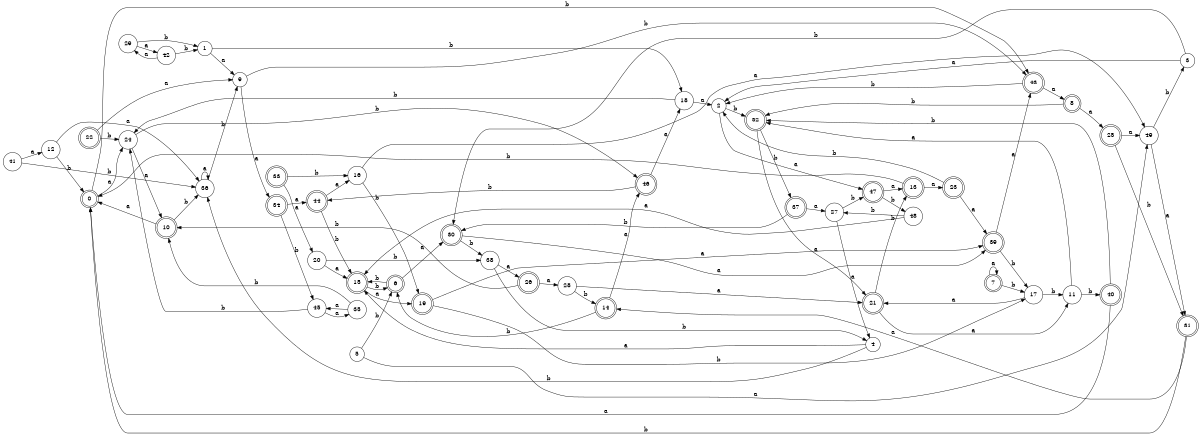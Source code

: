 digraph n40_6 {
__start0 [label="" shape="none"];

rankdir=LR;
size="8,5";

s0 [style="rounded,filled", color="black", fillcolor="white" shape="doublecircle", label="0"];
s1 [style="filled", color="black", fillcolor="white" shape="circle", label="1"];
s2 [style="filled", color="black", fillcolor="white" shape="circle", label="2"];
s3 [style="filled", color="black", fillcolor="white" shape="circle", label="3"];
s4 [style="filled", color="black", fillcolor="white" shape="circle", label="4"];
s5 [style="filled", color="black", fillcolor="white" shape="circle", label="5"];
s6 [style="rounded,filled", color="black", fillcolor="white" shape="doublecircle", label="6"];
s7 [style="rounded,filled", color="black", fillcolor="white" shape="doublecircle", label="7"];
s8 [style="rounded,filled", color="black", fillcolor="white" shape="doublecircle", label="8"];
s9 [style="filled", color="black", fillcolor="white" shape="circle", label="9"];
s10 [style="rounded,filled", color="black", fillcolor="white" shape="doublecircle", label="10"];
s11 [style="filled", color="black", fillcolor="white" shape="circle", label="11"];
s12 [style="filled", color="black", fillcolor="white" shape="circle", label="12"];
s13 [style="rounded,filled", color="black", fillcolor="white" shape="doublecircle", label="13"];
s14 [style="rounded,filled", color="black", fillcolor="white" shape="doublecircle", label="14"];
s15 [style="rounded,filled", color="black", fillcolor="white" shape="doublecircle", label="15"];
s16 [style="filled", color="black", fillcolor="white" shape="circle", label="16"];
s17 [style="filled", color="black", fillcolor="white" shape="circle", label="17"];
s18 [style="filled", color="black", fillcolor="white" shape="circle", label="18"];
s19 [style="rounded,filled", color="black", fillcolor="white" shape="doublecircle", label="19"];
s20 [style="filled", color="black", fillcolor="white" shape="circle", label="20"];
s21 [style="rounded,filled", color="black", fillcolor="white" shape="doublecircle", label="21"];
s22 [style="rounded,filled", color="black", fillcolor="white" shape="doublecircle", label="22"];
s23 [style="rounded,filled", color="black", fillcolor="white" shape="doublecircle", label="23"];
s24 [style="filled", color="black", fillcolor="white" shape="circle", label="24"];
s25 [style="rounded,filled", color="black", fillcolor="white" shape="doublecircle", label="25"];
s26 [style="rounded,filled", color="black", fillcolor="white" shape="doublecircle", label="26"];
s27 [style="filled", color="black", fillcolor="white" shape="circle", label="27"];
s28 [style="filled", color="black", fillcolor="white" shape="circle", label="28"];
s29 [style="filled", color="black", fillcolor="white" shape="circle", label="29"];
s30 [style="rounded,filled", color="black", fillcolor="white" shape="doublecircle", label="30"];
s31 [style="rounded,filled", color="black", fillcolor="white" shape="doublecircle", label="31"];
s32 [style="rounded,filled", color="black", fillcolor="white" shape="doublecircle", label="32"];
s33 [style="rounded,filled", color="black", fillcolor="white" shape="doublecircle", label="33"];
s34 [style="rounded,filled", color="black", fillcolor="white" shape="doublecircle", label="34"];
s35 [style="filled", color="black", fillcolor="white" shape="circle", label="35"];
s36 [style="filled", color="black", fillcolor="white" shape="circle", label="36"];
s37 [style="rounded,filled", color="black", fillcolor="white" shape="doublecircle", label="37"];
s38 [style="filled", color="black", fillcolor="white" shape="circle", label="38"];
s39 [style="rounded,filled", color="black", fillcolor="white" shape="doublecircle", label="39"];
s40 [style="rounded,filled", color="black", fillcolor="white" shape="doublecircle", label="40"];
s41 [style="filled", color="black", fillcolor="white" shape="circle", label="41"];
s42 [style="filled", color="black", fillcolor="white" shape="circle", label="42"];
s43 [style="rounded,filled", color="black", fillcolor="white" shape="doublecircle", label="43"];
s44 [style="rounded,filled", color="black", fillcolor="white" shape="doublecircle", label="44"];
s45 [style="filled", color="black", fillcolor="white" shape="circle", label="45"];
s46 [style="rounded,filled", color="black", fillcolor="white" shape="doublecircle", label="46"];
s47 [style="rounded,filled", color="black", fillcolor="white" shape="doublecircle", label="47"];
s48 [style="filled", color="black", fillcolor="white" shape="circle", label="48"];
s49 [style="filled", color="black", fillcolor="white" shape="circle", label="49"];
s0 -> s24 [label="a"];
s0 -> s43 [label="b"];
s1 -> s9 [label="a"];
s1 -> s18 [label="b"];
s2 -> s47 [label="a"];
s2 -> s32 [label="b"];
s3 -> s2 [label="a"];
s3 -> s30 [label="b"];
s4 -> s15 [label="a"];
s4 -> s36 [label="b"];
s5 -> s49 [label="a"];
s5 -> s6 [label="b"];
s6 -> s30 [label="a"];
s6 -> s15 [label="b"];
s7 -> s7 [label="a"];
s7 -> s17 [label="b"];
s8 -> s25 [label="a"];
s8 -> s32 [label="b"];
s9 -> s34 [label="a"];
s9 -> s43 [label="b"];
s10 -> s0 [label="a"];
s10 -> s36 [label="b"];
s11 -> s32 [label="a"];
s11 -> s40 [label="b"];
s12 -> s36 [label="a"];
s12 -> s0 [label="b"];
s13 -> s23 [label="a"];
s13 -> s0 [label="b"];
s14 -> s46 [label="a"];
s14 -> s6 [label="b"];
s15 -> s19 [label="a"];
s15 -> s6 [label="b"];
s16 -> s49 [label="a"];
s16 -> s19 [label="b"];
s17 -> s21 [label="a"];
s17 -> s11 [label="b"];
s18 -> s2 [label="a"];
s18 -> s24 [label="b"];
s19 -> s39 [label="a"];
s19 -> s17 [label="b"];
s20 -> s15 [label="a"];
s20 -> s38 [label="b"];
s21 -> s11 [label="a"];
s21 -> s13 [label="b"];
s22 -> s9 [label="a"];
s22 -> s24 [label="b"];
s23 -> s39 [label="a"];
s23 -> s2 [label="b"];
s24 -> s10 [label="a"];
s24 -> s46 [label="b"];
s25 -> s49 [label="a"];
s25 -> s31 [label="b"];
s26 -> s28 [label="a"];
s26 -> s10 [label="b"];
s27 -> s4 [label="a"];
s27 -> s47 [label="b"];
s28 -> s21 [label="a"];
s28 -> s14 [label="b"];
s29 -> s42 [label="a"];
s29 -> s1 [label="b"];
s30 -> s39 [label="a"];
s30 -> s38 [label="b"];
s31 -> s14 [label="a"];
s31 -> s0 [label="b"];
s32 -> s21 [label="a"];
s32 -> s37 [label="b"];
s33 -> s20 [label="a"];
s33 -> s16 [label="b"];
s34 -> s44 [label="a"];
s34 -> s45 [label="b"];
s35 -> s45 [label="a"];
s35 -> s10 [label="b"];
s36 -> s36 [label="a"];
s36 -> s9 [label="b"];
s37 -> s27 [label="a"];
s37 -> s30 [label="b"];
s38 -> s26 [label="a"];
s38 -> s4 [label="b"];
s39 -> s43 [label="a"];
s39 -> s17 [label="b"];
s40 -> s0 [label="a"];
s40 -> s32 [label="b"];
s41 -> s12 [label="a"];
s41 -> s36 [label="b"];
s42 -> s29 [label="a"];
s42 -> s1 [label="b"];
s43 -> s8 [label="a"];
s43 -> s2 [label="b"];
s44 -> s16 [label="a"];
s44 -> s15 [label="b"];
s45 -> s35 [label="a"];
s45 -> s24 [label="b"];
s46 -> s18 [label="a"];
s46 -> s44 [label="b"];
s47 -> s13 [label="a"];
s47 -> s48 [label="b"];
s48 -> s15 [label="a"];
s48 -> s27 [label="b"];
s49 -> s31 [label="a"];
s49 -> s3 [label="b"];

}